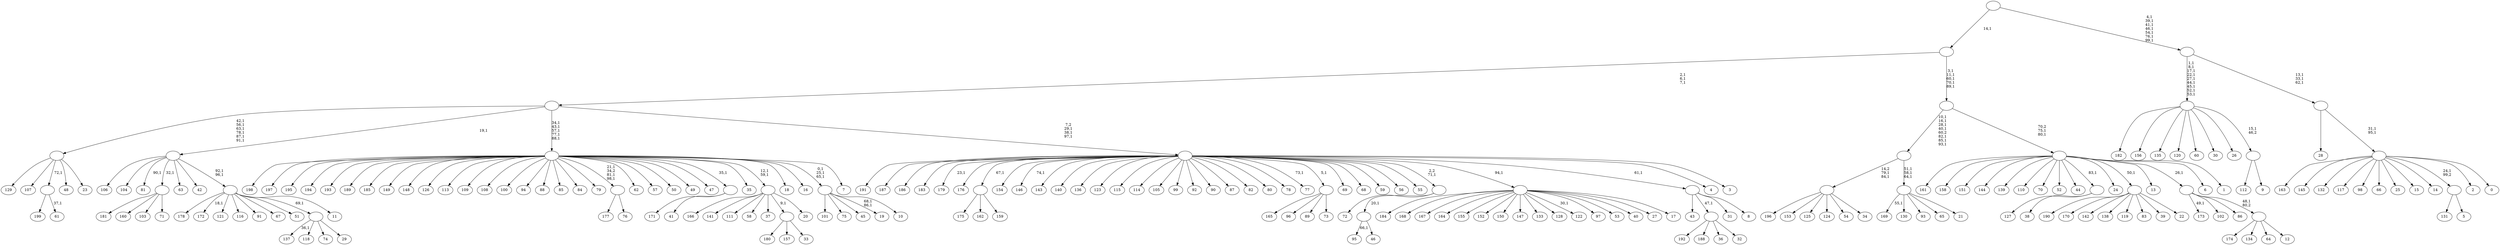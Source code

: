digraph T {
	300 [label="199"]
	299 [label="198"]
	298 [label="197"]
	297 [label="196"]
	296 [label="195"]
	295 [label="194"]
	294 [label="193"]
	293 [label="192"]
	292 [label="191"]
	291 [label="190"]
	290 [label="189"]
	289 [label="188"]
	288 [label="187"]
	287 [label="186"]
	286 [label="185"]
	285 [label="184"]
	284 [label="183"]
	283 [label="182"]
	282 [label="181"]
	281 [label="180"]
	280 [label="179"]
	278 [label="178"]
	277 [label="177"]
	276 [label="176"]
	275 [label="175"]
	274 [label="174"]
	273 [label="173"]
	271 [label="172"]
	269 [label="171"]
	268 [label="170"]
	267 [label="169"]
	265 [label="168"]
	264 [label="167"]
	263 [label="166"]
	262 [label="165"]
	261 [label="164"]
	260 [label="163"]
	259 [label="162"]
	258 [label="161"]
	257 [label="160"]
	256 [label="159"]
	255 [label=""]
	254 [label="158"]
	253 [label="157"]
	252 [label="156"]
	251 [label="155"]
	250 [label="154"]
	249 [label="153"]
	248 [label="152"]
	247 [label="151"]
	246 [label="150"]
	245 [label="149"]
	244 [label="148"]
	243 [label="147"]
	242 [label="146"]
	240 [label="145"]
	239 [label="144"]
	238 [label="143"]
	237 [label="142"]
	236 [label="141"]
	235 [label="140"]
	234 [label="139"]
	233 [label="138"]
	232 [label="137"]
	230 [label="136"]
	229 [label="135"]
	228 [label="134"]
	227 [label="133"]
	226 [label="132"]
	225 [label="131"]
	224 [label="130"]
	223 [label="129"]
	222 [label="128"]
	221 [label="127"]
	220 [label="126"]
	219 [label="125"]
	218 [label="124"]
	217 [label="123"]
	216 [label="122"]
	214 [label="121"]
	213 [label="120"]
	212 [label="119"]
	211 [label="118"]
	210 [label="117"]
	209 [label="116"]
	208 [label="115"]
	207 [label="114"]
	206 [label="113"]
	205 [label="112"]
	204 [label="111"]
	203 [label="110"]
	202 [label="109"]
	201 [label="108"]
	200 [label="107"]
	199 [label="106"]
	198 [label="105"]
	197 [label="104"]
	196 [label="103"]
	195 [label="102"]
	194 [label="101"]
	193 [label="100"]
	192 [label="99"]
	191 [label="98"]
	190 [label="97"]
	189 [label="96"]
	188 [label="95"]
	186 [label="94"]
	185 [label="93"]
	184 [label="92"]
	183 [label="91"]
	182 [label="90"]
	181 [label="89"]
	180 [label="88"]
	179 [label="87"]
	178 [label="86"]
	177 [label="85"]
	176 [label="84"]
	175 [label="83"]
	174 [label="82"]
	173 [label="81"]
	171 [label="80"]
	170 [label="79"]
	169 [label="78"]
	168 [label="77"]
	166 [label="76"]
	165 [label=""]
	162 [label="75"]
	161 [label="74"]
	160 [label="73"]
	159 [label=""]
	158 [label="72"]
	157 [label="71"]
	156 [label=""]
	155 [label="70"]
	154 [label="69"]
	153 [label="68"]
	152 [label="67"]
	151 [label="66"]
	150 [label="65"]
	149 [label="64"]
	148 [label="63"]
	147 [label="62"]
	146 [label="61"]
	144 [label=""]
	143 [label="60"]
	142 [label="59"]
	141 [label="58"]
	140 [label="57"]
	139 [label="56"]
	138 [label="55"]
	137 [label="54"]
	136 [label="53"]
	135 [label="52"]
	134 [label="51"]
	133 [label="50"]
	132 [label="49"]
	131 [label="48"]
	130 [label="47"]
	129 [label="46"]
	128 [label=""]
	127 [label=""]
	126 [label="45"]
	125 [label="44"]
	124 [label="43"]
	123 [label="42"]
	122 [label="41"]
	121 [label=""]
	120 [label="40"]
	119 [label="39"]
	118 [label="38"]
	117 [label=""]
	116 [label="37"]
	115 [label="36"]
	114 [label="35"]
	113 [label="34"]
	112 [label=""]
	110 [label="33"]
	109 [label=""]
	108 [label="32"]
	107 [label=""]
	106 [label="31"]
	105 [label="30"]
	104 [label="29"]
	103 [label=""]
	102 [label="28"]
	101 [label="27"]
	100 [label="26"]
	99 [label="25"]
	98 [label="24"]
	97 [label="23"]
	96 [label=""]
	90 [label="22"]
	89 [label=""]
	88 [label="21"]
	87 [label=""]
	84 [label=""]
	77 [label="20"]
	76 [label=""]
	74 [label="19"]
	71 [label="18"]
	70 [label="17"]
	69 [label=""]
	68 [label="16"]
	67 [label="15"]
	66 [label="14"]
	65 [label="13"]
	64 [label="12"]
	63 [label=""]
	62 [label=""]
	61 [label="11"]
	60 [label=""]
	58 [label=""]
	57 [label="10"]
	56 [label=""]
	53 [label="9"]
	52 [label=""]
	51 [label=""]
	42 [label="8"]
	41 [label=""]
	40 [label="7"]
	39 [label=""]
	34 [label="6"]
	33 [label="5"]
	32 [label=""]
	31 [label="4"]
	30 [label="3"]
	29 [label=""]
	26 [label=""]
	23 [label="2"]
	22 [label="1"]
	21 [label=""]
	19 [label=""]
	14 [label=""]
	13 [label="0"]
	12 [label=""]
	10 [label=""]
	7 [label=""]
	0 [label=""]
	255 -> 275 [label=""]
	255 -> 259 [label=""]
	255 -> 256 [label=""]
	165 -> 277 [label=""]
	165 -> 166 [label=""]
	159 -> 262 [label=""]
	159 -> 189 [label=""]
	159 -> 181 [label=""]
	159 -> 160 [label=""]
	156 -> 282 [label=""]
	156 -> 257 [label=""]
	156 -> 196 [label=""]
	156 -> 157 [label=""]
	144 -> 146 [label="37,1"]
	144 -> 300 [label=""]
	128 -> 188 [label="66,1"]
	128 -> 129 [label=""]
	127 -> 158 [label=""]
	127 -> 128 [label="20,1"]
	121 -> 269 [label=""]
	121 -> 122 [label=""]
	117 -> 221 [label=""]
	117 -> 118 [label=""]
	112 -> 297 [label=""]
	112 -> 249 [label=""]
	112 -> 219 [label=""]
	112 -> 218 [label=""]
	112 -> 137 [label=""]
	112 -> 113 [label=""]
	109 -> 281 [label=""]
	109 -> 253 [label=""]
	109 -> 110 [label=""]
	107 -> 293 [label=""]
	107 -> 289 [label=""]
	107 -> 115 [label=""]
	107 -> 108 [label=""]
	103 -> 232 [label="36,1"]
	103 -> 211 [label=""]
	103 -> 161 [label=""]
	103 -> 104 [label=""]
	96 -> 223 [label=""]
	96 -> 200 [label=""]
	96 -> 144 [label="72,1"]
	96 -> 131 [label=""]
	96 -> 97 [label=""]
	89 -> 291 [label=""]
	89 -> 268 [label=""]
	89 -> 237 [label=""]
	89 -> 233 [label=""]
	89 -> 212 [label=""]
	89 -> 175 [label=""]
	89 -> 119 [label=""]
	89 -> 90 [label=""]
	87 -> 267 [label="55,1"]
	87 -> 224 [label=""]
	87 -> 185 [label=""]
	87 -> 150 [label=""]
	87 -> 88 [label=""]
	84 -> 87 [label="51,1\n58,1\n64,1"]
	84 -> 112 [label="14,2\n79,1\n84,1"]
	76 -> 263 [label=""]
	76 -> 236 [label=""]
	76 -> 204 [label=""]
	76 -> 141 [label=""]
	76 -> 116 [label=""]
	76 -> 109 [label="9,1"]
	76 -> 77 [label=""]
	69 -> 216 [label="30,1"]
	69 -> 285 [label=""]
	69 -> 265 [label=""]
	69 -> 264 [label=""]
	69 -> 261 [label=""]
	69 -> 251 [label=""]
	69 -> 248 [label=""]
	69 -> 246 [label=""]
	69 -> 243 [label=""]
	69 -> 227 [label=""]
	69 -> 222 [label=""]
	69 -> 190 [label=""]
	69 -> 136 [label=""]
	69 -> 120 [label=""]
	69 -> 101 [label=""]
	69 -> 70 [label=""]
	63 -> 274 [label=""]
	63 -> 228 [label=""]
	63 -> 149 [label=""]
	63 -> 64 [label=""]
	62 -> 273 [label="49,1"]
	62 -> 195 [label=""]
	62 -> 178 [label=""]
	62 -> 63 [label="48,1\n80,2"]
	60 -> 271 [label="18,1"]
	60 -> 278 [label=""]
	60 -> 214 [label=""]
	60 -> 209 [label=""]
	60 -> 183 [label=""]
	60 -> 152 [label=""]
	60 -> 134 [label=""]
	60 -> 103 [label="69,1"]
	60 -> 61 [label=""]
	58 -> 60 [label="92,1\n96,1"]
	58 -> 173 [label="90,1"]
	58 -> 199 [label=""]
	58 -> 197 [label=""]
	58 -> 156 [label="32,1"]
	58 -> 148 [label=""]
	58 -> 123 [label=""]
	56 -> 74 [label="68,1\n86,1"]
	56 -> 194 [label=""]
	56 -> 162 [label=""]
	56 -> 126 [label=""]
	56 -> 57 [label=""]
	52 -> 205 [label=""]
	52 -> 53 [label=""]
	51 -> 283 [label=""]
	51 -> 252 [label=""]
	51 -> 229 [label=""]
	51 -> 213 [label=""]
	51 -> 143 [label=""]
	51 -> 105 [label=""]
	51 -> 100 [label=""]
	51 -> 52 [label="15,1\n46,2"]
	41 -> 124 [label=""]
	41 -> 107 [label="47,1"]
	41 -> 106 [label=""]
	41 -> 42 [label=""]
	39 -> 56 [label="0,1\n25,1\n65,1"]
	39 -> 76 [label="12,1\n59,1"]
	39 -> 165 [label="21,1\n34,2\n81,1\n98,1"]
	39 -> 299 [label=""]
	39 -> 298 [label=""]
	39 -> 296 [label=""]
	39 -> 295 [label=""]
	39 -> 294 [label=""]
	39 -> 290 [label=""]
	39 -> 286 [label=""]
	39 -> 245 [label=""]
	39 -> 244 [label=""]
	39 -> 220 [label=""]
	39 -> 206 [label=""]
	39 -> 202 [label=""]
	39 -> 201 [label=""]
	39 -> 193 [label=""]
	39 -> 186 [label=""]
	39 -> 180 [label=""]
	39 -> 177 [label=""]
	39 -> 176 [label=""]
	39 -> 170 [label=""]
	39 -> 147 [label=""]
	39 -> 140 [label=""]
	39 -> 133 [label=""]
	39 -> 132 [label=""]
	39 -> 130 [label=""]
	39 -> 121 [label="35,1"]
	39 -> 114 [label=""]
	39 -> 71 [label=""]
	39 -> 68 [label=""]
	39 -> 40 [label=""]
	32 -> 225 [label=""]
	32 -> 33 [label=""]
	29 -> 168 [label="73,1"]
	29 -> 242 [label="74,1"]
	29 -> 280 [label="23,1"]
	29 -> 292 [label=""]
	29 -> 288 [label=""]
	29 -> 287 [label=""]
	29 -> 284 [label=""]
	29 -> 276 [label=""]
	29 -> 255 [label="67,1"]
	29 -> 250 [label=""]
	29 -> 238 [label=""]
	29 -> 235 [label=""]
	29 -> 230 [label=""]
	29 -> 217 [label=""]
	29 -> 208 [label=""]
	29 -> 207 [label=""]
	29 -> 198 [label=""]
	29 -> 192 [label=""]
	29 -> 184 [label=""]
	29 -> 182 [label=""]
	29 -> 179 [label=""]
	29 -> 174 [label=""]
	29 -> 171 [label=""]
	29 -> 169 [label=""]
	29 -> 159 [label="5,1"]
	29 -> 154 [label=""]
	29 -> 153 [label=""]
	29 -> 142 [label=""]
	29 -> 139 [label=""]
	29 -> 138 [label=""]
	29 -> 127 [label="2,2\n71,1"]
	29 -> 69 [label="94,1"]
	29 -> 41 [label="61,1"]
	29 -> 31 [label=""]
	29 -> 30 [label=""]
	26 -> 29 [label="7,2\n29,1\n38,1\n97,1"]
	26 -> 39 [label="34,1\n43,1\n57,1\n77,1\n88,1"]
	26 -> 96 [label="42,1\n56,1\n63,1\n78,1\n87,1\n91,1"]
	26 -> 58 [label="19,1"]
	21 -> 258 [label=""]
	21 -> 254 [label=""]
	21 -> 247 [label=""]
	21 -> 239 [label=""]
	21 -> 234 [label=""]
	21 -> 203 [label=""]
	21 -> 155 [label=""]
	21 -> 135 [label=""]
	21 -> 125 [label=""]
	21 -> 117 [label="83,1"]
	21 -> 98 [label=""]
	21 -> 89 [label="50,1"]
	21 -> 65 [label=""]
	21 -> 62 [label="26,1"]
	21 -> 34 [label=""]
	21 -> 22 [label=""]
	19 -> 21 [label="70,2\n75,1\n80,1"]
	19 -> 84 [label="10,1\n16,1\n28,1\n40,1\n60,2\n82,1\n85,1\n93,1"]
	14 -> 19 [label="3,1\n11,1\n60,1\n70,1\n89,1"]
	14 -> 26 [label="2,1\n6,1\n7,1"]
	12 -> 260 [label=""]
	12 -> 240 [label=""]
	12 -> 226 [label=""]
	12 -> 210 [label=""]
	12 -> 191 [label=""]
	12 -> 151 [label=""]
	12 -> 99 [label=""]
	12 -> 67 [label=""]
	12 -> 66 [label=""]
	12 -> 32 [label="24,1\n99,2"]
	12 -> 23 [label=""]
	12 -> 13 [label=""]
	10 -> 12 [label="31,1\n95,1"]
	10 -> 102 [label=""]
	7 -> 10 [label="13,1\n33,1\n62,1"]
	7 -> 51 [label="1,1\n8,1\n17,1\n22,1\n27,1\n44,1\n45,1\n52,1\n53,1"]
	0 -> 7 [label="4,1\n39,1\n41,1\n46,1\n54,1\n76,1\n99,1"]
	0 -> 14 [label="14,1"]
}
